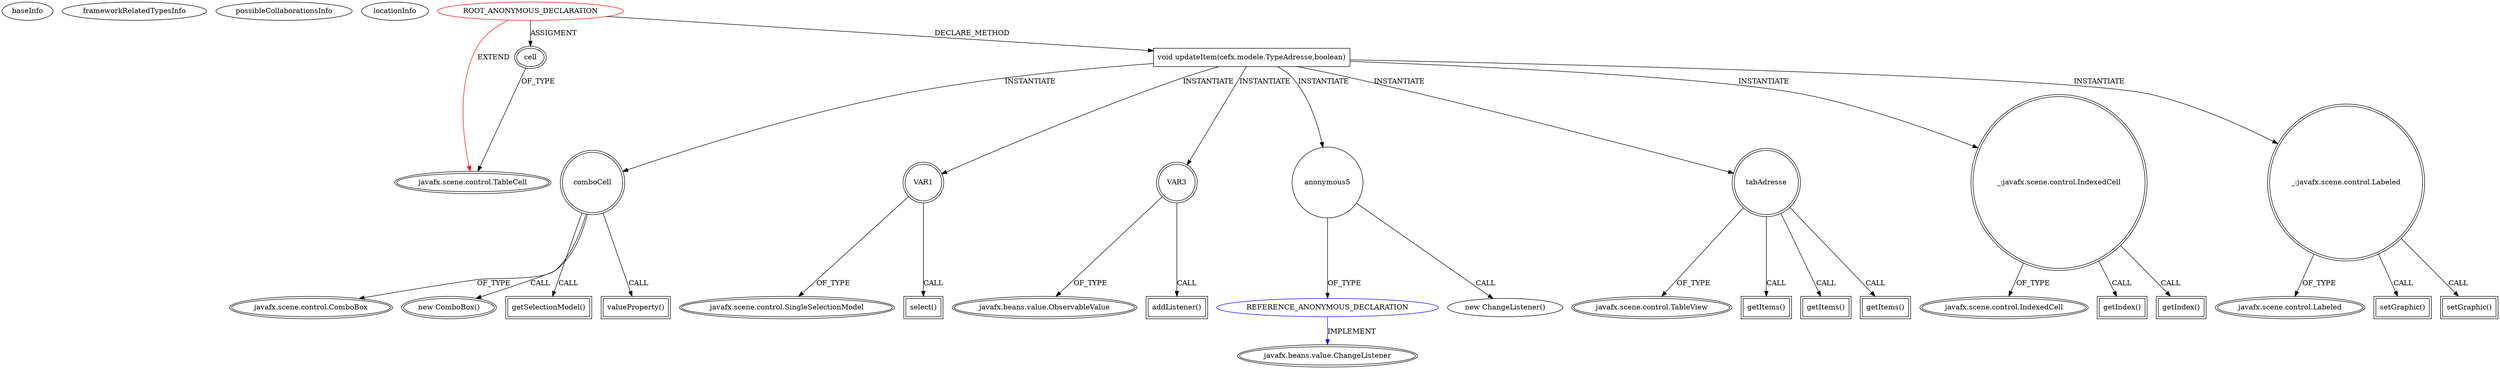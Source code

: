 digraph {
baseInfo[graphId=2157,category="extension_graph",isAnonymous=true,possibleRelation=true]
frameworkRelatedTypesInfo[0="javafx.scene.control.TableCell"]
possibleCollaborationsInfo[0="2157~CLIENT_METHOD_DECLARATION-INSTANTIATION-~javafx.scene.control.TableCell ~javafx.beans.value.ChangeListener ~true~true"]
locationInfo[projectName="bianconejo-CEFX",filePath="/bianconejo-CEFX/CEFX-master/src/cefx/CEPrincipalController.java",contextSignature="javafx.scene.control.TableCell call(javafx.scene.control.TableColumn)",graphId="2157"]
0[label="ROOT_ANONYMOUS_DECLARATION",vertexType="ROOT_ANONYMOUS_DECLARATION",isFrameworkType=false,color=red]
1[label="javafx.scene.control.TableCell",vertexType="FRAMEWORK_CLASS_TYPE",isFrameworkType=true,peripheries=2]
2[label="cell",vertexType="OUTSIDE_VARIABLE_EXPRESION",isFrameworkType=true,peripheries=2]
4[label="void updateItem(cefx.modele.TypeAdresse,boolean)",vertexType="CLIENT_METHOD_DECLARATION",isFrameworkType=false,shape=box]
6[label="comboCell",vertexType="VARIABLE_EXPRESION",isFrameworkType=true,peripheries=2,shape=circle]
7[label="javafx.scene.control.ComboBox",vertexType="FRAMEWORK_CLASS_TYPE",isFrameworkType=true,peripheries=2]
5[label="new ComboBox()",vertexType="CONSTRUCTOR_CALL",isFrameworkType=true,peripheries=2]
8[label="VAR1",vertexType="VARIABLE_EXPRESION",isFrameworkType=true,peripheries=2,shape=circle]
10[label="javafx.scene.control.SingleSelectionModel",vertexType="FRAMEWORK_CLASS_TYPE",isFrameworkType=true,peripheries=2]
9[label="select()",vertexType="INSIDE_CALL",isFrameworkType=true,peripheries=2,shape=box]
12[label="getSelectionModel()",vertexType="INSIDE_CALL",isFrameworkType=true,peripheries=2,shape=box]
13[label="VAR3",vertexType="VARIABLE_EXPRESION",isFrameworkType=true,peripheries=2,shape=circle]
15[label="javafx.beans.value.ObservableValue",vertexType="FRAMEWORK_INTERFACE_TYPE",isFrameworkType=true,peripheries=2]
14[label="addListener()",vertexType="INSIDE_CALL",isFrameworkType=true,peripheries=2,shape=box]
17[label="valueProperty()",vertexType="INSIDE_CALL",isFrameworkType=true,peripheries=2,shape=box]
19[label="anonymous5",vertexType="VARIABLE_EXPRESION",isFrameworkType=false,shape=circle]
20[label="REFERENCE_ANONYMOUS_DECLARATION",vertexType="REFERENCE_ANONYMOUS_DECLARATION",isFrameworkType=false,color=blue]
21[label="javafx.beans.value.ChangeListener",vertexType="FRAMEWORK_INTERFACE_TYPE",isFrameworkType=true,peripheries=2]
18[label="new ChangeListener()",vertexType="CONSTRUCTOR_CALL",isFrameworkType=false]
22[label="tabAdresse",vertexType="VARIABLE_EXPRESION",isFrameworkType=true,peripheries=2,shape=circle]
24[label="javafx.scene.control.TableView",vertexType="FRAMEWORK_CLASS_TYPE",isFrameworkType=true,peripheries=2]
23[label="getItems()",vertexType="INSIDE_CALL",isFrameworkType=true,peripheries=2,shape=box]
26[label="getItems()",vertexType="INSIDE_CALL",isFrameworkType=true,peripheries=2,shape=box]
27[label="_:javafx.scene.control.IndexedCell",vertexType="VARIABLE_EXPRESION",isFrameworkType=true,peripheries=2,shape=circle]
29[label="javafx.scene.control.IndexedCell",vertexType="FRAMEWORK_CLASS_TYPE",isFrameworkType=true,peripheries=2]
28[label="getIndex()",vertexType="INSIDE_CALL",isFrameworkType=true,peripheries=2,shape=box]
31[label="getItems()",vertexType="INSIDE_CALL",isFrameworkType=true,peripheries=2,shape=box]
33[label="getIndex()",vertexType="INSIDE_CALL",isFrameworkType=true,peripheries=2,shape=box]
34[label="_:javafx.scene.control.Labeled",vertexType="VARIABLE_EXPRESION",isFrameworkType=true,peripheries=2,shape=circle]
36[label="javafx.scene.control.Labeled",vertexType="FRAMEWORK_CLASS_TYPE",isFrameworkType=true,peripheries=2]
35[label="setGraphic()",vertexType="INSIDE_CALL",isFrameworkType=true,peripheries=2,shape=box]
38[label="setGraphic()",vertexType="INSIDE_CALL",isFrameworkType=true,peripheries=2,shape=box]
0->1[label="EXTEND",color=red]
0->2[label="ASSIGMENT"]
2->1[label="OF_TYPE"]
0->4[label="DECLARE_METHOD"]
4->6[label="INSTANTIATE"]
6->7[label="OF_TYPE"]
6->5[label="CALL"]
4->8[label="INSTANTIATE"]
8->10[label="OF_TYPE"]
8->9[label="CALL"]
6->12[label="CALL"]
4->13[label="INSTANTIATE"]
13->15[label="OF_TYPE"]
13->14[label="CALL"]
6->17[label="CALL"]
4->19[label="INSTANTIATE"]
20->21[label="IMPLEMENT",color=blue]
19->20[label="OF_TYPE"]
19->18[label="CALL"]
4->22[label="INSTANTIATE"]
22->24[label="OF_TYPE"]
22->23[label="CALL"]
22->26[label="CALL"]
4->27[label="INSTANTIATE"]
27->29[label="OF_TYPE"]
27->28[label="CALL"]
22->31[label="CALL"]
27->33[label="CALL"]
4->34[label="INSTANTIATE"]
34->36[label="OF_TYPE"]
34->35[label="CALL"]
34->38[label="CALL"]
}
